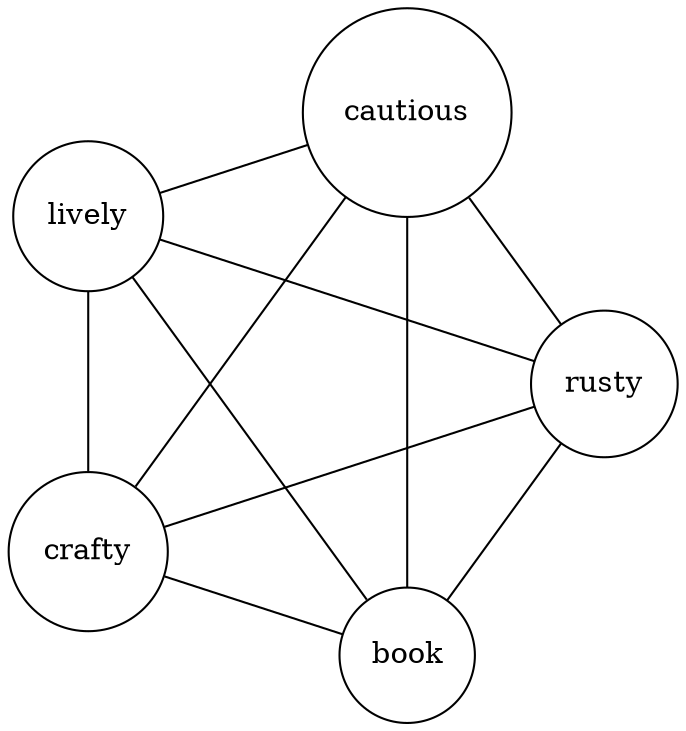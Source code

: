 // see https://stackoverflow.com/questions/46317240/how-to-layout-complete-graphs-circularly-using-dot-and-graphviz

graph P  {
        layout=circo
        book [shape=circle]
        rusty [shape=circle, fillcolor=red]
        lively [fillcolor=blue, shape=circle]
        cautious [fillcolor=green, shape=circle]
        crafty [shape=circle, fillcolor=green]
        book--rusty--lively--cautious--crafty--book //pentagon
book--lively--crafty--rusty--cautious--book //diagonals
}
